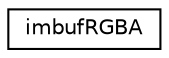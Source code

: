 digraph G
{
  edge [fontname="Helvetica",fontsize="10",labelfontname="Helvetica",labelfontsize="10"];
  node [fontname="Helvetica",fontsize="10",shape=record];
  rankdir=LR;
  Node1 [label="imbufRGBA",height=0.2,width=0.4,color="black", fillcolor="white", style="filled",URL="$db/d0a/structimbufRGBA.html"];
}
